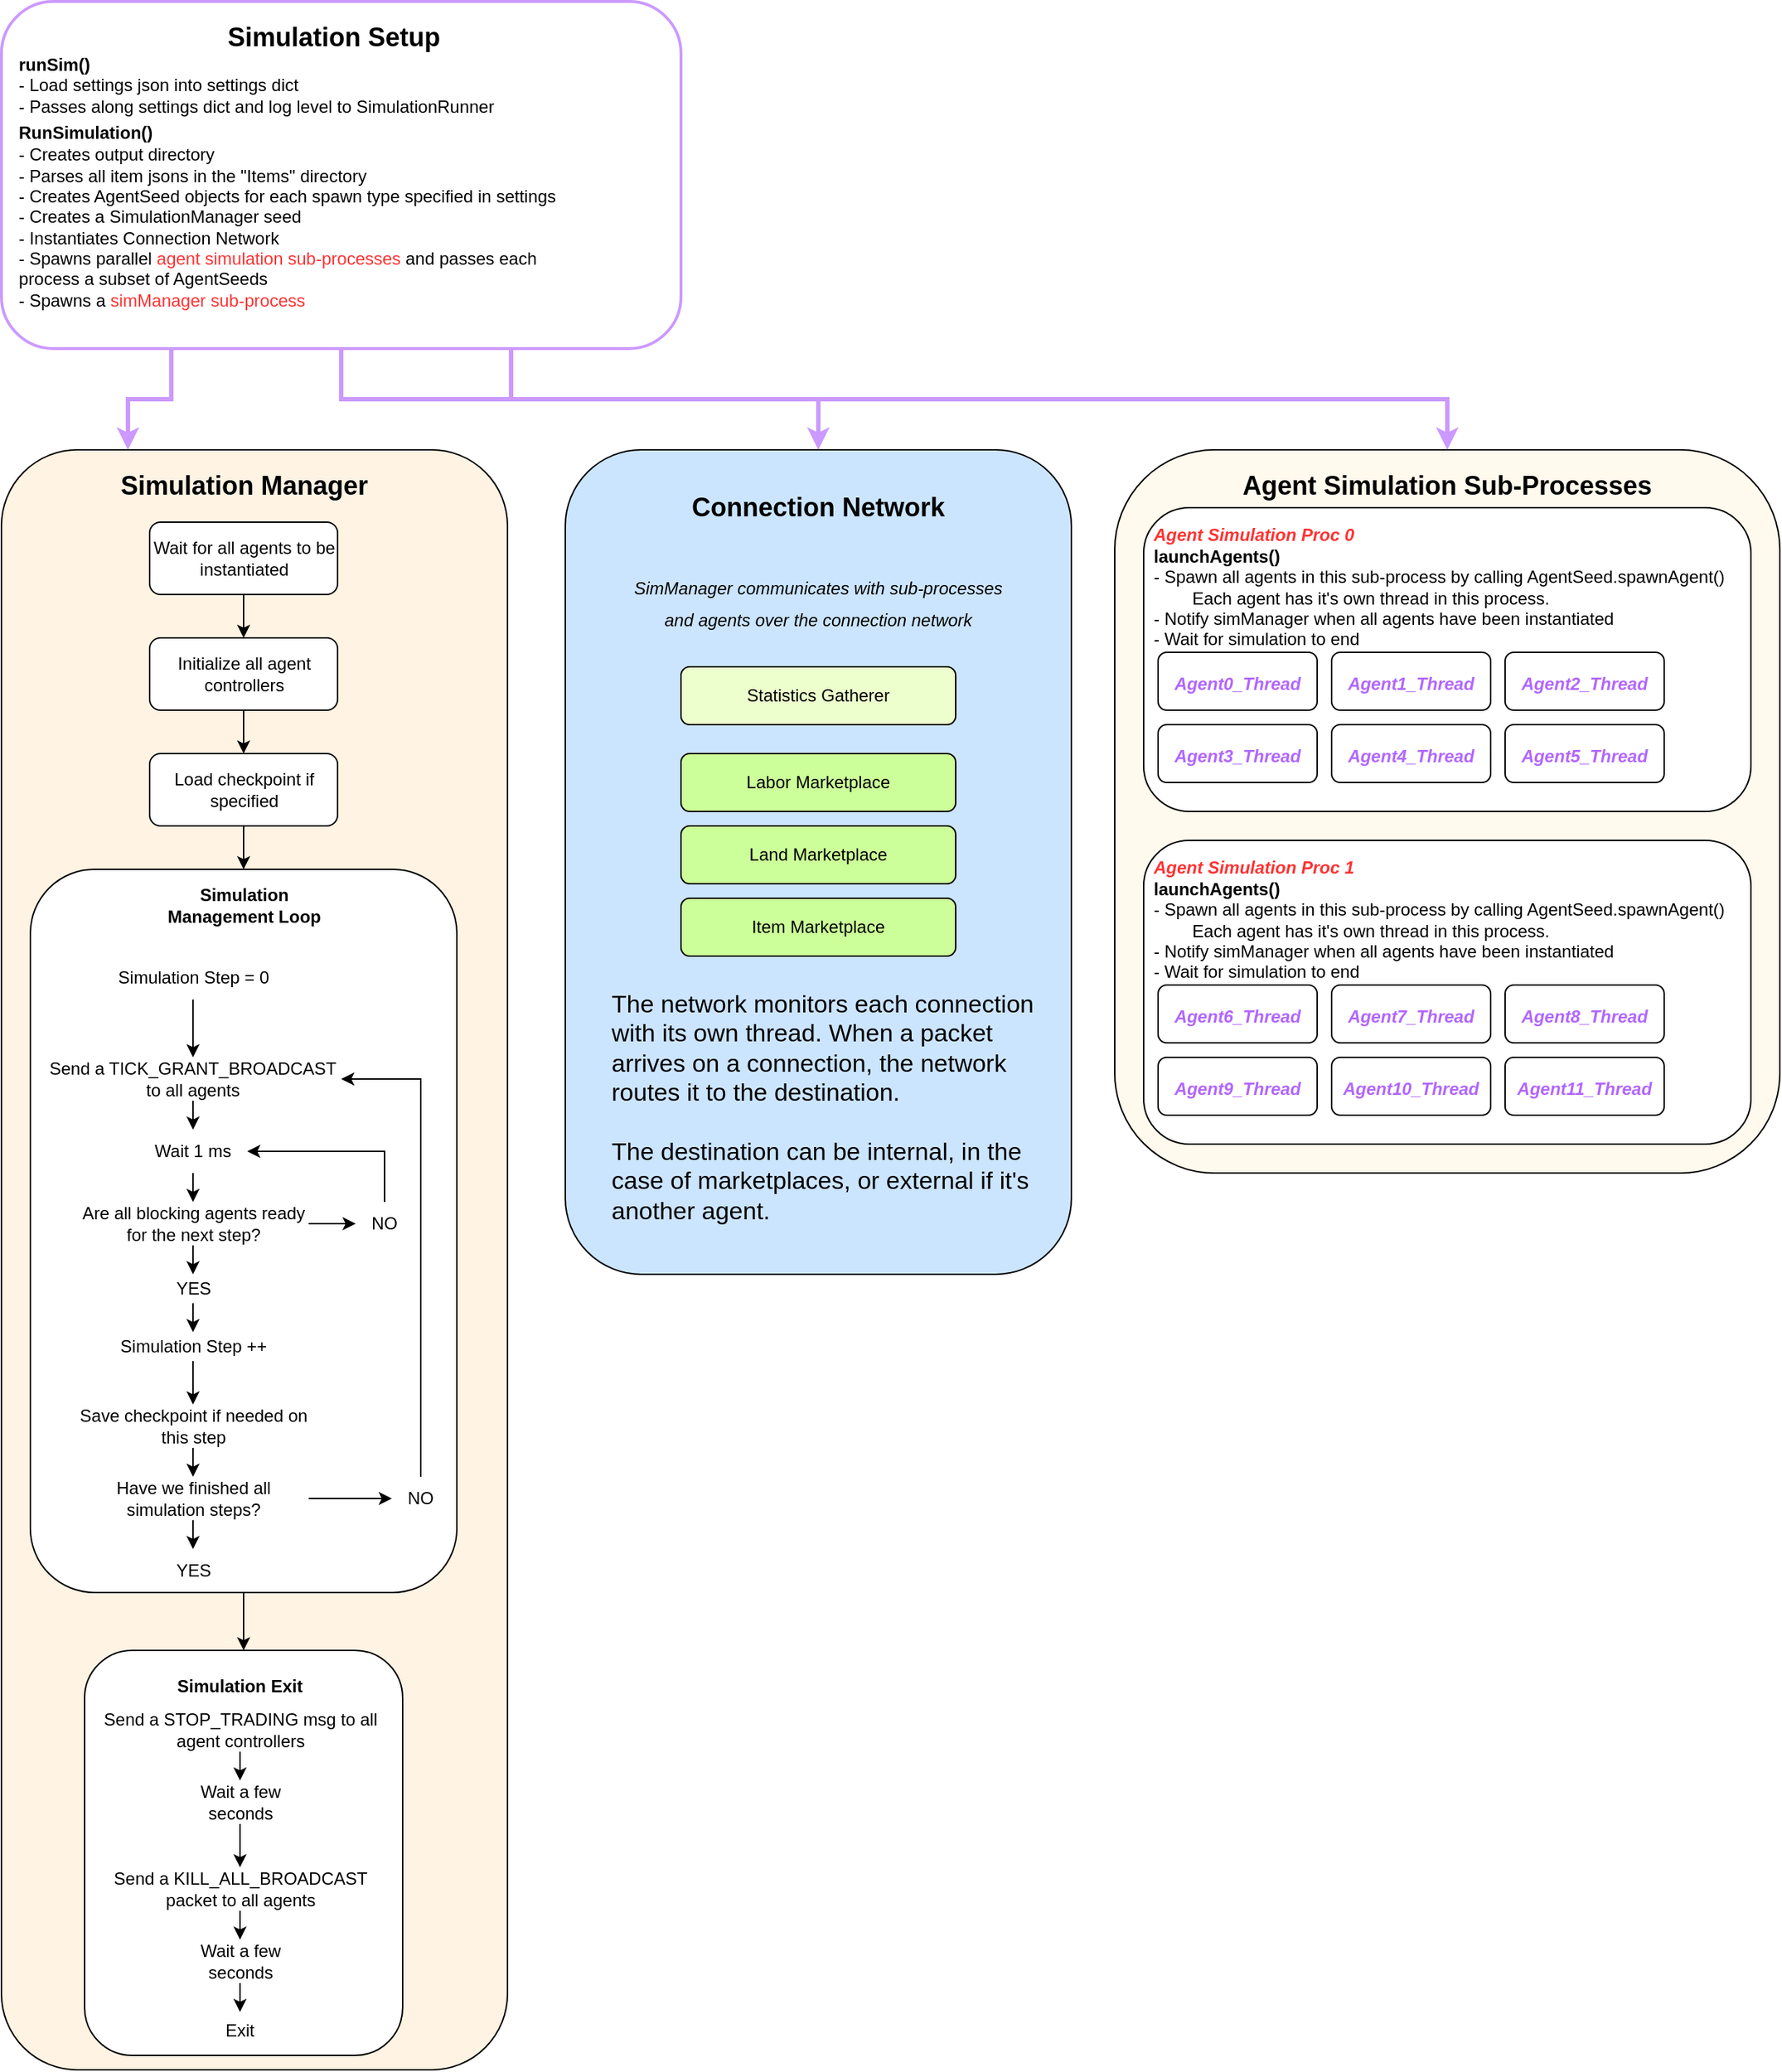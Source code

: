 <mxfile version="20.8.20" type="device"><diagram name="Page-1" id="gXYKrMzW_IZbEaMme_rN"><mxGraphModel dx="1728" dy="963" grid="1" gridSize="10" guides="1" tooltips="1" connect="1" arrows="1" fold="1" page="1" pageScale="1" pageWidth="850" pageHeight="1100" math="0" shadow="0"><root><mxCell id="0"/><mxCell id="1" parent="0"/><mxCell id="jKlYP4uXhTZhkY4hpAPF-93" value="" style="rounded=1;whiteSpace=wrap;html=1;fontSize=12;fontColor=#000000;fillColor=#FFF3E3;" vertex="1" parent="1"><mxGeometry x="20" y="370" width="350" height="1120" as="geometry"/></mxCell><mxCell id="jKlYP4uXhTZhkY4hpAPF-28" value="" style="rounded=1;whiteSpace=wrap;html=1;fontSize=12;fontColor=#B266FF;fillColor=#FFFAED;" vertex="1" parent="1"><mxGeometry x="790" y="370" width="460" height="500" as="geometry"/></mxCell><mxCell id="jKlYP4uXhTZhkY4hpAPF-18" value="" style="group" vertex="1" connectable="0" parent="1"><mxGeometry x="810" y="420" width="420" height="200" as="geometry"/></mxCell><mxCell id="jKlYP4uXhTZhkY4hpAPF-9" value="" style="rounded=1;whiteSpace=wrap;html=1;fontSize=18;" vertex="1" parent="jKlYP4uXhTZhkY4hpAPF-18"><mxGeometry y="-10" width="420" height="210" as="geometry"/></mxCell><mxCell id="jKlYP4uXhTZhkY4hpAPF-8" value="&lt;font style=&quot;&quot;&gt;&lt;b&gt;&lt;i&gt;&lt;font color=&quot;#ff3333&quot;&gt;Agent Simulation Proc 0&lt;/font&gt;&lt;/i&gt;&lt;br&gt;launchAgents()&lt;/b&gt;&lt;/font&gt;&lt;br&gt;- Spawn all agents in this sub-process by calling AgentSeed.spawnAgent()&lt;br&gt;&lt;span style=&quot;white-space: pre;&quot;&gt;&#9;&lt;/span&gt;Each agent has it's own thread in this process.&lt;br&gt;- Notify simManager when all agents have been instantiated&lt;br&gt;- Wait for simulation to end" style="text;html=1;strokeColor=none;fillColor=none;align=left;verticalAlign=middle;whiteSpace=wrap;rounded=0;" vertex="1" parent="jKlYP4uXhTZhkY4hpAPF-18"><mxGeometry x="5" width="410" height="90" as="geometry"/></mxCell><mxCell id="jKlYP4uXhTZhkY4hpAPF-12" value="&lt;i&gt;&lt;font color=&quot;#b266ff&quot; style=&quot;font-size: 12px;&quot;&gt;&lt;b&gt;Agent0_Thread&lt;/b&gt;&lt;/font&gt;&lt;/i&gt;" style="rounded=1;whiteSpace=wrap;html=1;fontSize=18;fontColor=#FF3333;" vertex="1" parent="jKlYP4uXhTZhkY4hpAPF-18"><mxGeometry x="10" y="90" width="110" height="40" as="geometry"/></mxCell><mxCell id="jKlYP4uXhTZhkY4hpAPF-13" value="&lt;i&gt;&lt;font color=&quot;#b266ff&quot; style=&quot;font-size: 12px;&quot;&gt;&lt;b&gt;Agent1_Thread&lt;/b&gt;&lt;/font&gt;&lt;/i&gt;" style="rounded=1;whiteSpace=wrap;html=1;fontSize=18;fontColor=#FF3333;" vertex="1" parent="jKlYP4uXhTZhkY4hpAPF-18"><mxGeometry x="130" y="90" width="110" height="40" as="geometry"/></mxCell><mxCell id="jKlYP4uXhTZhkY4hpAPF-14" value="&lt;i&gt;&lt;font color=&quot;#b266ff&quot; style=&quot;font-size: 12px;&quot;&gt;&lt;b&gt;Agent2_Thread&lt;/b&gt;&lt;/font&gt;&lt;/i&gt;" style="rounded=1;whiteSpace=wrap;html=1;fontSize=18;fontColor=#FF3333;" vertex="1" parent="jKlYP4uXhTZhkY4hpAPF-18"><mxGeometry x="250" y="90" width="110" height="40" as="geometry"/></mxCell><mxCell id="jKlYP4uXhTZhkY4hpAPF-15" value="&lt;i&gt;&lt;font color=&quot;#b266ff&quot; style=&quot;font-size: 12px;&quot;&gt;&lt;b&gt;Agent3_Thread&lt;/b&gt;&lt;/font&gt;&lt;/i&gt;" style="rounded=1;whiteSpace=wrap;html=1;fontSize=18;fontColor=#FF3333;" vertex="1" parent="jKlYP4uXhTZhkY4hpAPF-18"><mxGeometry x="10" y="140" width="110" height="40" as="geometry"/></mxCell><mxCell id="jKlYP4uXhTZhkY4hpAPF-16" value="&lt;i&gt;&lt;font color=&quot;#b266ff&quot; style=&quot;font-size: 12px;&quot;&gt;&lt;b&gt;Agent4_Thread&lt;/b&gt;&lt;/font&gt;&lt;/i&gt;" style="rounded=1;whiteSpace=wrap;html=1;fontSize=18;fontColor=#FF3333;" vertex="1" parent="jKlYP4uXhTZhkY4hpAPF-18"><mxGeometry x="130" y="140" width="110" height="40" as="geometry"/></mxCell><mxCell id="jKlYP4uXhTZhkY4hpAPF-17" value="&lt;i&gt;&lt;font color=&quot;#b266ff&quot; style=&quot;font-size: 12px;&quot;&gt;&lt;b&gt;Agent5_Thread&lt;/b&gt;&lt;/font&gt;&lt;/i&gt;" style="rounded=1;whiteSpace=wrap;html=1;fontSize=18;fontColor=#FF3333;" vertex="1" parent="jKlYP4uXhTZhkY4hpAPF-18"><mxGeometry x="250" y="140" width="110" height="40" as="geometry"/></mxCell><mxCell id="jKlYP4uXhTZhkY4hpAPF-19" value="" style="group" vertex="1" connectable="0" parent="1"><mxGeometry x="810" y="650" width="420" height="200" as="geometry"/></mxCell><mxCell id="jKlYP4uXhTZhkY4hpAPF-20" value="" style="rounded=1;whiteSpace=wrap;html=1;fontSize=18;" vertex="1" parent="jKlYP4uXhTZhkY4hpAPF-19"><mxGeometry y="-10" width="420" height="210" as="geometry"/></mxCell><mxCell id="jKlYP4uXhTZhkY4hpAPF-21" value="&lt;font style=&quot;&quot;&gt;&lt;b&gt;&lt;i&gt;&lt;font color=&quot;#ff3333&quot;&gt;Agent Simulation Proc 1&lt;/font&gt;&lt;/i&gt;&lt;br&gt;launchAgents()&lt;/b&gt;&lt;/font&gt;&lt;br&gt;- Spawn all agents in this sub-process by calling AgentSeed.spawnAgent()&lt;br&gt;&lt;span style=&quot;white-space: pre;&quot;&gt;&#9;&lt;/span&gt;Each agent has it's own thread in this process.&lt;br&gt;- Notify simManager when all agents have been instantiated&lt;br&gt;- Wait for simulation to end" style="text;html=1;strokeColor=none;fillColor=none;align=left;verticalAlign=middle;whiteSpace=wrap;rounded=0;" vertex="1" parent="jKlYP4uXhTZhkY4hpAPF-19"><mxGeometry x="5" width="410" height="90" as="geometry"/></mxCell><mxCell id="jKlYP4uXhTZhkY4hpAPF-22" value="&lt;i&gt;&lt;font color=&quot;#b266ff&quot; style=&quot;font-size: 12px;&quot;&gt;&lt;b&gt;Agent6_Thread&lt;/b&gt;&lt;/font&gt;&lt;/i&gt;" style="rounded=1;whiteSpace=wrap;html=1;fontSize=18;fontColor=#FF3333;" vertex="1" parent="jKlYP4uXhTZhkY4hpAPF-19"><mxGeometry x="10" y="90" width="110" height="40" as="geometry"/></mxCell><mxCell id="jKlYP4uXhTZhkY4hpAPF-23" value="&lt;i&gt;&lt;font color=&quot;#b266ff&quot; style=&quot;font-size: 12px;&quot;&gt;&lt;b&gt;Agent7_Thread&lt;/b&gt;&lt;/font&gt;&lt;/i&gt;" style="rounded=1;whiteSpace=wrap;html=1;fontSize=18;fontColor=#FF3333;" vertex="1" parent="jKlYP4uXhTZhkY4hpAPF-19"><mxGeometry x="130" y="90" width="110" height="40" as="geometry"/></mxCell><mxCell id="jKlYP4uXhTZhkY4hpAPF-24" value="&lt;i&gt;&lt;font color=&quot;#b266ff&quot; style=&quot;font-size: 12px;&quot;&gt;&lt;b&gt;Agent8_Thread&lt;/b&gt;&lt;/font&gt;&lt;/i&gt;" style="rounded=1;whiteSpace=wrap;html=1;fontSize=18;fontColor=#FF3333;" vertex="1" parent="jKlYP4uXhTZhkY4hpAPF-19"><mxGeometry x="250" y="90" width="110" height="40" as="geometry"/></mxCell><mxCell id="jKlYP4uXhTZhkY4hpAPF-25" value="&lt;i&gt;&lt;font color=&quot;#b266ff&quot; style=&quot;font-size: 12px;&quot;&gt;&lt;b&gt;Agent9_Thread&lt;/b&gt;&lt;/font&gt;&lt;/i&gt;" style="rounded=1;whiteSpace=wrap;html=1;fontSize=18;fontColor=#FF3333;" vertex="1" parent="jKlYP4uXhTZhkY4hpAPF-19"><mxGeometry x="10" y="140" width="110" height="40" as="geometry"/></mxCell><mxCell id="jKlYP4uXhTZhkY4hpAPF-26" value="&lt;i&gt;&lt;font color=&quot;#b266ff&quot; style=&quot;font-size: 12px;&quot;&gt;&lt;b&gt;Agent10_Thread&lt;/b&gt;&lt;/font&gt;&lt;/i&gt;" style="rounded=1;whiteSpace=wrap;html=1;fontSize=18;fontColor=#FF3333;" vertex="1" parent="jKlYP4uXhTZhkY4hpAPF-19"><mxGeometry x="130" y="140" width="110" height="40" as="geometry"/></mxCell><mxCell id="jKlYP4uXhTZhkY4hpAPF-27" value="&lt;i&gt;&lt;font color=&quot;#b266ff&quot; style=&quot;font-size: 12px;&quot;&gt;&lt;b&gt;Agent11_Thread&lt;/b&gt;&lt;/font&gt;&lt;/i&gt;" style="rounded=1;whiteSpace=wrap;html=1;fontSize=18;fontColor=#FF3333;" vertex="1" parent="jKlYP4uXhTZhkY4hpAPF-19"><mxGeometry x="250" y="140" width="110" height="40" as="geometry"/></mxCell><mxCell id="jKlYP4uXhTZhkY4hpAPF-29" value="&lt;div style=&quot;text-align: left;&quot;&gt;&lt;span style=&quot;background-color: initial;&quot;&gt;&lt;b&gt;Agent Simulation Sub-Processes&lt;/b&gt;&lt;/span&gt;&lt;/div&gt;" style="text;html=1;strokeColor=none;fillColor=none;align=center;verticalAlign=middle;whiteSpace=wrap;rounded=0;fontSize=18;" vertex="1" parent="1"><mxGeometry x="870" y="380" width="300" height="30" as="geometry"/></mxCell><mxCell id="jKlYP4uXhTZhkY4hpAPF-30" value="&lt;div style=&quot;text-align: left;&quot;&gt;&lt;span style=&quot;background-color: initial;&quot;&gt;&lt;b&gt;Simulation Manager&lt;/b&gt;&lt;/span&gt;&lt;/div&gt;" style="text;html=1;strokeColor=none;fillColor=none;align=center;verticalAlign=middle;whiteSpace=wrap;rounded=0;fontSize=18;" vertex="1" parent="1"><mxGeometry x="37.5" y="380" width="300" height="30" as="geometry"/></mxCell><mxCell id="jKlYP4uXhTZhkY4hpAPF-87" style="edgeStyle=orthogonalEdgeStyle;rounded=0;orthogonalLoop=1;jettySize=auto;html=1;exitX=0.5;exitY=1;exitDx=0;exitDy=0;entryX=0.5;entryY=0;entryDx=0;entryDy=0;fontSize=12;fontColor=#000000;" edge="1" parent="1" source="jKlYP4uXhTZhkY4hpAPF-40" target="jKlYP4uXhTZhkY4hpAPF-41"><mxGeometry relative="1" as="geometry"/></mxCell><mxCell id="jKlYP4uXhTZhkY4hpAPF-40" value="&lt;font color=&quot;#000000&quot;&gt;Wait for all agents to be instantiated&lt;/font&gt;" style="rounded=1;whiteSpace=wrap;html=1;fontSize=12;fontColor=#FF3333;" vertex="1" parent="1"><mxGeometry x="122.5" y="420" width="130" height="50" as="geometry"/></mxCell><mxCell id="jKlYP4uXhTZhkY4hpAPF-88" style="edgeStyle=orthogonalEdgeStyle;rounded=0;orthogonalLoop=1;jettySize=auto;html=1;exitX=0.5;exitY=1;exitDx=0;exitDy=0;entryX=0.5;entryY=0;entryDx=0;entryDy=0;fontSize=12;fontColor=#000000;" edge="1" parent="1" source="jKlYP4uXhTZhkY4hpAPF-41" target="jKlYP4uXhTZhkY4hpAPF-42"><mxGeometry relative="1" as="geometry"/></mxCell><mxCell id="jKlYP4uXhTZhkY4hpAPF-41" value="&lt;font color=&quot;#000000&quot;&gt;Initialize all agent controllers&lt;/font&gt;" style="rounded=1;whiteSpace=wrap;html=1;fontSize=12;fontColor=#FF3333;" vertex="1" parent="1"><mxGeometry x="122.5" y="500" width="130" height="50" as="geometry"/></mxCell><mxCell id="jKlYP4uXhTZhkY4hpAPF-89" style="edgeStyle=orthogonalEdgeStyle;rounded=0;orthogonalLoop=1;jettySize=auto;html=1;exitX=0.5;exitY=1;exitDx=0;exitDy=0;entryX=0.5;entryY=0;entryDx=0;entryDy=0;fontSize=12;fontColor=#000000;" edge="1" parent="1" source="jKlYP4uXhTZhkY4hpAPF-42" target="jKlYP4uXhTZhkY4hpAPF-72"><mxGeometry relative="1" as="geometry"/></mxCell><mxCell id="jKlYP4uXhTZhkY4hpAPF-42" value="&lt;font color=&quot;#000000&quot;&gt;Load checkpoint if specified&lt;/font&gt;" style="rounded=1;whiteSpace=wrap;html=1;fontSize=12;fontColor=#FF3333;" vertex="1" parent="1"><mxGeometry x="122.5" y="580" width="130" height="50" as="geometry"/></mxCell><mxCell id="jKlYP4uXhTZhkY4hpAPF-74" value="" style="group" vertex="1" connectable="0" parent="1"><mxGeometry x="40" y="660" width="295" height="500" as="geometry"/></mxCell><mxCell id="jKlYP4uXhTZhkY4hpAPF-72" value="" style="rounded=1;whiteSpace=wrap;html=1;fontSize=12;fontColor=#000000;" vertex="1" parent="jKlYP4uXhTZhkY4hpAPF-74"><mxGeometry width="295" height="500" as="geometry"/></mxCell><mxCell id="jKlYP4uXhTZhkY4hpAPF-44" value="Simulation Step = 0" style="text;html=1;strokeColor=none;fillColor=none;align=center;verticalAlign=middle;whiteSpace=wrap;rounded=0;fontSize=12;fontColor=#000000;" vertex="1" parent="jKlYP4uXhTZhkY4hpAPF-74"><mxGeometry x="52.5" y="60" width="120" height="30" as="geometry"/></mxCell><mxCell id="jKlYP4uXhTZhkY4hpAPF-46" value="Send a TICK_GRANT_BROADCAST to all agents" style="text;html=1;strokeColor=none;fillColor=none;align=center;verticalAlign=middle;whiteSpace=wrap;rounded=0;fontSize=12;fontColor=#000000;" vertex="1" parent="jKlYP4uXhTZhkY4hpAPF-74"><mxGeometry x="10" y="130" width="205" height="30" as="geometry"/></mxCell><mxCell id="jKlYP4uXhTZhkY4hpAPF-56" style="edgeStyle=orthogonalEdgeStyle;rounded=0;orthogonalLoop=1;jettySize=auto;html=1;exitX=0.5;exitY=1;exitDx=0;exitDy=0;entryX=0.5;entryY=0;entryDx=0;entryDy=0;fontSize=12;fontColor=#000000;" edge="1" parent="jKlYP4uXhTZhkY4hpAPF-74" source="jKlYP4uXhTZhkY4hpAPF-44" target="jKlYP4uXhTZhkY4hpAPF-46"><mxGeometry relative="1" as="geometry"/></mxCell><mxCell id="jKlYP4uXhTZhkY4hpAPF-47" value="Wait 1 ms" style="text;html=1;strokeColor=none;fillColor=none;align=center;verticalAlign=middle;whiteSpace=wrap;rounded=0;fontSize=12;fontColor=#000000;" vertex="1" parent="jKlYP4uXhTZhkY4hpAPF-74"><mxGeometry x="75" y="180" width="75" height="30" as="geometry"/></mxCell><mxCell id="jKlYP4uXhTZhkY4hpAPF-57" style="edgeStyle=orthogonalEdgeStyle;rounded=0;orthogonalLoop=1;jettySize=auto;html=1;exitX=0.5;exitY=1;exitDx=0;exitDy=0;entryX=0.5;entryY=0;entryDx=0;entryDy=0;fontSize=12;fontColor=#000000;" edge="1" parent="jKlYP4uXhTZhkY4hpAPF-74" source="jKlYP4uXhTZhkY4hpAPF-46" target="jKlYP4uXhTZhkY4hpAPF-47"><mxGeometry relative="1" as="geometry"/></mxCell><mxCell id="jKlYP4uXhTZhkY4hpAPF-48" value="Are all blocking agents ready for the next step?" style="text;html=1;strokeColor=none;fillColor=none;align=center;verticalAlign=middle;whiteSpace=wrap;rounded=0;fontSize=12;fontColor=#000000;" vertex="1" parent="jKlYP4uXhTZhkY4hpAPF-74"><mxGeometry x="32.5" y="230" width="160" height="30" as="geometry"/></mxCell><mxCell id="jKlYP4uXhTZhkY4hpAPF-58" style="edgeStyle=orthogonalEdgeStyle;rounded=0;orthogonalLoop=1;jettySize=auto;html=1;exitX=0.5;exitY=1;exitDx=0;exitDy=0;entryX=0.5;entryY=0;entryDx=0;entryDy=0;fontSize=12;fontColor=#000000;" edge="1" parent="jKlYP4uXhTZhkY4hpAPF-74" source="jKlYP4uXhTZhkY4hpAPF-47" target="jKlYP4uXhTZhkY4hpAPF-48"><mxGeometry relative="1" as="geometry"/></mxCell><mxCell id="jKlYP4uXhTZhkY4hpAPF-60" style="edgeStyle=orthogonalEdgeStyle;rounded=0;orthogonalLoop=1;jettySize=auto;html=1;exitX=0.5;exitY=0;exitDx=0;exitDy=0;entryX=1;entryY=0.5;entryDx=0;entryDy=0;fontSize=12;fontColor=#000000;" edge="1" parent="jKlYP4uXhTZhkY4hpAPF-74" source="jKlYP4uXhTZhkY4hpAPF-49" target="jKlYP4uXhTZhkY4hpAPF-47"><mxGeometry relative="1" as="geometry"/></mxCell><mxCell id="jKlYP4uXhTZhkY4hpAPF-49" value="NO" style="text;html=1;strokeColor=none;fillColor=none;align=center;verticalAlign=middle;whiteSpace=wrap;rounded=0;fontSize=12;fontColor=#000000;" vertex="1" parent="jKlYP4uXhTZhkY4hpAPF-74"><mxGeometry x="225" y="230" width="40" height="30" as="geometry"/></mxCell><mxCell id="jKlYP4uXhTZhkY4hpAPF-59" style="edgeStyle=orthogonalEdgeStyle;rounded=0;orthogonalLoop=1;jettySize=auto;html=1;exitX=1;exitY=0.5;exitDx=0;exitDy=0;entryX=0;entryY=0.5;entryDx=0;entryDy=0;fontSize=12;fontColor=#000000;" edge="1" parent="jKlYP4uXhTZhkY4hpAPF-74" source="jKlYP4uXhTZhkY4hpAPF-48" target="jKlYP4uXhTZhkY4hpAPF-49"><mxGeometry relative="1" as="geometry"/></mxCell><mxCell id="jKlYP4uXhTZhkY4hpAPF-50" value="YES" style="text;html=1;strokeColor=none;fillColor=none;align=center;verticalAlign=middle;whiteSpace=wrap;rounded=0;fontSize=12;fontColor=#000000;" vertex="1" parent="jKlYP4uXhTZhkY4hpAPF-74"><mxGeometry x="92.5" y="280" width="40" height="20" as="geometry"/></mxCell><mxCell id="jKlYP4uXhTZhkY4hpAPF-61" style="edgeStyle=orthogonalEdgeStyle;rounded=0;orthogonalLoop=1;jettySize=auto;html=1;exitX=0.5;exitY=1;exitDx=0;exitDy=0;entryX=0.5;entryY=0;entryDx=0;entryDy=0;fontSize=12;fontColor=#000000;" edge="1" parent="jKlYP4uXhTZhkY4hpAPF-74" source="jKlYP4uXhTZhkY4hpAPF-48" target="jKlYP4uXhTZhkY4hpAPF-50"><mxGeometry relative="1" as="geometry"/></mxCell><mxCell id="jKlYP4uXhTZhkY4hpAPF-51" value="Simulation Step ++" style="text;html=1;strokeColor=none;fillColor=none;align=center;verticalAlign=middle;whiteSpace=wrap;rounded=0;fontSize=12;fontColor=#000000;" vertex="1" parent="jKlYP4uXhTZhkY4hpAPF-74"><mxGeometry x="52.5" y="320" width="120" height="20" as="geometry"/></mxCell><mxCell id="jKlYP4uXhTZhkY4hpAPF-62" style="edgeStyle=orthogonalEdgeStyle;rounded=0;orthogonalLoop=1;jettySize=auto;html=1;exitX=0.5;exitY=1;exitDx=0;exitDy=0;entryX=0.5;entryY=0;entryDx=0;entryDy=0;fontSize=12;fontColor=#000000;" edge="1" parent="jKlYP4uXhTZhkY4hpAPF-74" source="jKlYP4uXhTZhkY4hpAPF-50" target="jKlYP4uXhTZhkY4hpAPF-51"><mxGeometry relative="1" as="geometry"/></mxCell><mxCell id="jKlYP4uXhTZhkY4hpAPF-52" value="Save checkpoint if needed on this step" style="text;html=1;strokeColor=none;fillColor=none;align=center;verticalAlign=middle;whiteSpace=wrap;rounded=0;fontSize=12;fontColor=#000000;" vertex="1" parent="jKlYP4uXhTZhkY4hpAPF-74"><mxGeometry x="32.5" y="370" width="160" height="30" as="geometry"/></mxCell><mxCell id="jKlYP4uXhTZhkY4hpAPF-63" style="edgeStyle=orthogonalEdgeStyle;rounded=0;orthogonalLoop=1;jettySize=auto;html=1;exitX=0.5;exitY=1;exitDx=0;exitDy=0;entryX=0.5;entryY=0;entryDx=0;entryDy=0;fontSize=12;fontColor=#000000;" edge="1" parent="jKlYP4uXhTZhkY4hpAPF-74" source="jKlYP4uXhTZhkY4hpAPF-51" target="jKlYP4uXhTZhkY4hpAPF-52"><mxGeometry relative="1" as="geometry"/></mxCell><mxCell id="jKlYP4uXhTZhkY4hpAPF-53" value="Have we finished all simulation steps?" style="text;html=1;strokeColor=none;fillColor=none;align=center;verticalAlign=middle;whiteSpace=wrap;rounded=0;fontSize=12;fontColor=#000000;" vertex="1" parent="jKlYP4uXhTZhkY4hpAPF-74"><mxGeometry x="32.5" y="420" width="160" height="30" as="geometry"/></mxCell><mxCell id="jKlYP4uXhTZhkY4hpAPF-64" style="edgeStyle=orthogonalEdgeStyle;rounded=0;orthogonalLoop=1;jettySize=auto;html=1;exitX=0.5;exitY=1;exitDx=0;exitDy=0;entryX=0.5;entryY=0;entryDx=0;entryDy=0;fontSize=12;fontColor=#000000;" edge="1" parent="jKlYP4uXhTZhkY4hpAPF-74" source="jKlYP4uXhTZhkY4hpAPF-52" target="jKlYP4uXhTZhkY4hpAPF-53"><mxGeometry relative="1" as="geometry"/></mxCell><mxCell id="jKlYP4uXhTZhkY4hpAPF-66" style="edgeStyle=orthogonalEdgeStyle;rounded=0;orthogonalLoop=1;jettySize=auto;html=1;exitX=0.5;exitY=0;exitDx=0;exitDy=0;entryX=1;entryY=0.5;entryDx=0;entryDy=0;fontSize=12;fontColor=#000000;" edge="1" parent="jKlYP4uXhTZhkY4hpAPF-74" source="jKlYP4uXhTZhkY4hpAPF-54" target="jKlYP4uXhTZhkY4hpAPF-46"><mxGeometry relative="1" as="geometry"/></mxCell><mxCell id="jKlYP4uXhTZhkY4hpAPF-54" value="NO" style="text;html=1;strokeColor=none;fillColor=none;align=center;verticalAlign=middle;whiteSpace=wrap;rounded=0;fontSize=12;fontColor=#000000;" vertex="1" parent="jKlYP4uXhTZhkY4hpAPF-74"><mxGeometry x="250" y="420" width="40" height="30" as="geometry"/></mxCell><mxCell id="jKlYP4uXhTZhkY4hpAPF-65" style="edgeStyle=orthogonalEdgeStyle;rounded=0;orthogonalLoop=1;jettySize=auto;html=1;exitX=1;exitY=0.5;exitDx=0;exitDy=0;entryX=0;entryY=0.5;entryDx=0;entryDy=0;fontSize=12;fontColor=#000000;" edge="1" parent="jKlYP4uXhTZhkY4hpAPF-74" source="jKlYP4uXhTZhkY4hpAPF-53" target="jKlYP4uXhTZhkY4hpAPF-54"><mxGeometry relative="1" as="geometry"/></mxCell><mxCell id="jKlYP4uXhTZhkY4hpAPF-55" value="YES" style="text;html=1;strokeColor=none;fillColor=none;align=center;verticalAlign=middle;whiteSpace=wrap;rounded=0;fontSize=12;fontColor=#000000;" vertex="1" parent="jKlYP4uXhTZhkY4hpAPF-74"><mxGeometry x="92.5" y="470" width="40" height="30" as="geometry"/></mxCell><mxCell id="jKlYP4uXhTZhkY4hpAPF-67" style="edgeStyle=orthogonalEdgeStyle;rounded=0;orthogonalLoop=1;jettySize=auto;html=1;exitX=0.5;exitY=1;exitDx=0;exitDy=0;entryX=0.5;entryY=0;entryDx=0;entryDy=0;fontSize=12;fontColor=#000000;" edge="1" parent="jKlYP4uXhTZhkY4hpAPF-74" source="jKlYP4uXhTZhkY4hpAPF-53" target="jKlYP4uXhTZhkY4hpAPF-55"><mxGeometry relative="1" as="geometry"/></mxCell><mxCell id="jKlYP4uXhTZhkY4hpAPF-73" value="&lt;b&gt;Simulation Management Loop&lt;/b&gt;" style="text;html=1;strokeColor=none;fillColor=none;align=center;verticalAlign=middle;whiteSpace=wrap;rounded=0;fontSize=12;fontColor=#000000;" vertex="1" parent="jKlYP4uXhTZhkY4hpAPF-74"><mxGeometry x="87.5" y="10" width="120" height="30" as="geometry"/></mxCell><mxCell id="jKlYP4uXhTZhkY4hpAPF-83" value="" style="group" vertex="1" connectable="0" parent="1"><mxGeometry x="77.5" y="1200" width="220" height="280" as="geometry"/></mxCell><mxCell id="jKlYP4uXhTZhkY4hpAPF-81" value="" style="rounded=1;whiteSpace=wrap;html=1;fontSize=12;fontColor=#000000;" vertex="1" parent="jKlYP4uXhTZhkY4hpAPF-83"><mxGeometry width="220" height="280" as="geometry"/></mxCell><mxCell id="jKlYP4uXhTZhkY4hpAPF-68" value="Send a STOP_TRADING msg to all agent controllers" style="text;html=1;strokeColor=none;fillColor=none;align=center;verticalAlign=middle;whiteSpace=wrap;rounded=0;fontSize=12;fontColor=#000000;" vertex="1" parent="jKlYP4uXhTZhkY4hpAPF-83"><mxGeometry x="5" y="40" width="205" height="30" as="geometry"/></mxCell><mxCell id="jKlYP4uXhTZhkY4hpAPF-69" value="Wait a few seconds" style="text;html=1;strokeColor=none;fillColor=none;align=center;verticalAlign=middle;whiteSpace=wrap;rounded=0;fontSize=12;fontColor=#000000;" vertex="1" parent="jKlYP4uXhTZhkY4hpAPF-83"><mxGeometry x="70" y="90" width="75" height="30" as="geometry"/></mxCell><mxCell id="jKlYP4uXhTZhkY4hpAPF-75" style="edgeStyle=orthogonalEdgeStyle;rounded=0;orthogonalLoop=1;jettySize=auto;html=1;exitX=0.5;exitY=1;exitDx=0;exitDy=0;entryX=0.5;entryY=0;entryDx=0;entryDy=0;fontSize=12;fontColor=#000000;" edge="1" parent="jKlYP4uXhTZhkY4hpAPF-83" source="jKlYP4uXhTZhkY4hpAPF-68" target="jKlYP4uXhTZhkY4hpAPF-69"><mxGeometry relative="1" as="geometry"/></mxCell><mxCell id="jKlYP4uXhTZhkY4hpAPF-70" value="Send a&amp;nbsp;KILL_ALL_BROADCAST packet to all agents" style="text;html=1;strokeColor=none;fillColor=none;align=center;verticalAlign=middle;whiteSpace=wrap;rounded=0;fontSize=12;fontColor=#000000;" vertex="1" parent="jKlYP4uXhTZhkY4hpAPF-83"><mxGeometry x="5" y="150" width="205" height="30" as="geometry"/></mxCell><mxCell id="jKlYP4uXhTZhkY4hpAPF-76" style="edgeStyle=orthogonalEdgeStyle;rounded=0;orthogonalLoop=1;jettySize=auto;html=1;exitX=0.5;exitY=1;exitDx=0;exitDy=0;entryX=0.5;entryY=0;entryDx=0;entryDy=0;fontSize=12;fontColor=#000000;" edge="1" parent="jKlYP4uXhTZhkY4hpAPF-83" source="jKlYP4uXhTZhkY4hpAPF-69" target="jKlYP4uXhTZhkY4hpAPF-70"><mxGeometry relative="1" as="geometry"/></mxCell><mxCell id="jKlYP4uXhTZhkY4hpAPF-71" value="Exit" style="text;html=1;strokeColor=none;fillColor=none;align=center;verticalAlign=middle;whiteSpace=wrap;rounded=0;fontSize=12;fontColor=#000000;" vertex="1" parent="jKlYP4uXhTZhkY4hpAPF-83"><mxGeometry x="67.5" y="250" width="80" height="25" as="geometry"/></mxCell><mxCell id="jKlYP4uXhTZhkY4hpAPF-79" style="edgeStyle=orthogonalEdgeStyle;rounded=0;orthogonalLoop=1;jettySize=auto;html=1;exitX=0.5;exitY=1;exitDx=0;exitDy=0;entryX=0.5;entryY=0;entryDx=0;entryDy=0;fontSize=12;fontColor=#000000;" edge="1" parent="jKlYP4uXhTZhkY4hpAPF-83" source="jKlYP4uXhTZhkY4hpAPF-77" target="jKlYP4uXhTZhkY4hpAPF-71"><mxGeometry relative="1" as="geometry"/></mxCell><mxCell id="jKlYP4uXhTZhkY4hpAPF-77" value="Wait a few seconds" style="text;html=1;strokeColor=none;fillColor=none;align=center;verticalAlign=middle;whiteSpace=wrap;rounded=0;fontSize=12;fontColor=#000000;" vertex="1" parent="jKlYP4uXhTZhkY4hpAPF-83"><mxGeometry x="70" y="200" width="75" height="30" as="geometry"/></mxCell><mxCell id="jKlYP4uXhTZhkY4hpAPF-78" style="edgeStyle=orthogonalEdgeStyle;rounded=0;orthogonalLoop=1;jettySize=auto;html=1;exitX=0.5;exitY=1;exitDx=0;exitDy=0;entryX=0.5;entryY=0;entryDx=0;entryDy=0;fontSize=12;fontColor=#000000;" edge="1" parent="jKlYP4uXhTZhkY4hpAPF-83" source="jKlYP4uXhTZhkY4hpAPF-70" target="jKlYP4uXhTZhkY4hpAPF-77"><mxGeometry relative="1" as="geometry"/></mxCell><mxCell id="jKlYP4uXhTZhkY4hpAPF-80" value="&lt;b&gt;Simulation Exit&lt;br&gt;&lt;/b&gt;" style="text;html=1;strokeColor=none;fillColor=none;align=center;verticalAlign=middle;whiteSpace=wrap;rounded=0;fontSize=12;fontColor=#000000;" vertex="1" parent="jKlYP4uXhTZhkY4hpAPF-83"><mxGeometry x="47.5" y="10" width="120" height="30" as="geometry"/></mxCell><mxCell id="jKlYP4uXhTZhkY4hpAPF-91" style="edgeStyle=orthogonalEdgeStyle;rounded=0;orthogonalLoop=1;jettySize=auto;html=1;exitX=0.5;exitY=1;exitDx=0;exitDy=0;entryX=0.5;entryY=0;entryDx=0;entryDy=0;fontSize=12;fontColor=#000000;" edge="1" parent="1" source="jKlYP4uXhTZhkY4hpAPF-72" target="jKlYP4uXhTZhkY4hpAPF-81"><mxGeometry relative="1" as="geometry"/></mxCell><mxCell id="jKlYP4uXhTZhkY4hpAPF-95" value="" style="rounded=1;whiteSpace=wrap;html=1;fillColor=#CCE5FF;container=0;" vertex="1" parent="1"><mxGeometry x="410" y="370" width="350" height="570" as="geometry"/></mxCell><mxCell id="jKlYP4uXhTZhkY4hpAPF-96" value="Labor Marketplace" style="rounded=1;whiteSpace=wrap;html=1;fillColor=#CCFF99;container=0;" vertex="1" parent="1"><mxGeometry x="490" y="580" width="190" height="40" as="geometry"/></mxCell><mxCell id="jKlYP4uXhTZhkY4hpAPF-97" value="Land Marketplace" style="rounded=1;whiteSpace=wrap;html=1;fillColor=#CCFF99;container=0;" vertex="1" parent="1"><mxGeometry x="490" y="630" width="190" height="40" as="geometry"/></mxCell><mxCell id="jKlYP4uXhTZhkY4hpAPF-98" value="Item Marketplace" style="rounded=1;whiteSpace=wrap;html=1;fillColor=#CCFF99;container=0;" vertex="1" parent="1"><mxGeometry x="490" y="680" width="190" height="40" as="geometry"/></mxCell><mxCell id="jKlYP4uXhTZhkY4hpAPF-99" value="Statistics Gatherer" style="rounded=1;whiteSpace=wrap;html=1;fillColor=#ECFFCC;container=0;" vertex="1" parent="1"><mxGeometry x="490" y="520" width="190" height="40" as="geometry"/></mxCell><mxCell id="jKlYP4uXhTZhkY4hpAPF-101" value="&lt;b&gt;&lt;span style=&quot;color: rgb(0, 0, 0); font-family: Helvetica; font-style: normal; font-variant-ligatures: normal; font-variant-caps: normal; letter-spacing: normal; orphans: 2; text-align: center; text-indent: 0px; text-transform: none; widows: 2; word-spacing: 0px; -webkit-text-stroke-width: 0px; text-decoration-thickness: initial; text-decoration-style: initial; text-decoration-color: initial; float: none; display: inline !important;&quot;&gt;&lt;font style=&quot;font-size: 18px;&quot;&gt;Connection Network&lt;/font&gt;&lt;/span&gt;&lt;br&gt;&lt;/b&gt;" style="text;html=1;strokeColor=none;fillColor=none;align=center;verticalAlign=middle;whiteSpace=wrap;rounded=0;fontSize=12;fontColor=#000000;container=0;" vertex="1" parent="1"><mxGeometry x="495" y="390" width="180" height="40" as="geometry"/></mxCell><mxCell id="jKlYP4uXhTZhkY4hpAPF-103" value="&lt;font style=&quot;font-size: 12px;&quot;&gt;&lt;i&gt;SimManager communicates with sub-processes and agents over the connection network&lt;/i&gt;&lt;/font&gt;" style="text;html=1;strokeColor=none;fillColor=none;align=center;verticalAlign=middle;whiteSpace=wrap;rounded=0;fontSize=18;fontColor=#000000;" vertex="1" parent="1"><mxGeometry x="450" y="460" width="270" height="30" as="geometry"/></mxCell><mxCell id="jKlYP4uXhTZhkY4hpAPF-110" value="" style="group" vertex="1" connectable="0" parent="1"><mxGeometry x="20" y="60" width="470" height="240" as="geometry"/></mxCell><mxCell id="jKlYP4uXhTZhkY4hpAPF-7" value="" style="rounded=1;whiteSpace=wrap;html=1;fontSize=18;strokeColor=#CC99FF;strokeWidth=2;" vertex="1" parent="jKlYP4uXhTZhkY4hpAPF-110"><mxGeometry width="470" height="240" as="geometry"/></mxCell><mxCell id="jKlYP4uXhTZhkY4hpAPF-3" value="&lt;font style=&quot;&quot;&gt;&lt;font style=&quot;font-size: 12px;&quot;&gt;&lt;b style=&quot;border-color: var(--border-color);&quot;&gt;&lt;font style=&quot;border-color: var(--border-color);&quot;&gt;runSim()&lt;/font&gt;&lt;/b&gt;&lt;br style=&quot;border-color: var(--border-color);&quot;&gt;&lt;/font&gt;- Load settings json into settings dict&lt;br style=&quot;border-color: var(--border-color);&quot;&gt;- Passes along settings dict and log level to SimulationRunner&lt;b&gt;&lt;br&gt;&lt;font style=&quot;font-size: 12px;&quot;&gt;RunSimulation()&lt;/font&gt;&lt;/b&gt;&lt;/font&gt;&lt;font size=&quot;3&quot;&gt;&lt;br&gt;&lt;/font&gt;- Creates output directory&lt;br&gt;- Parses all item jsons in the &quot;Items&quot; directory&lt;br&gt;- Creates AgentSeed objects for each spawn type specified in settings&lt;br&gt;- Creates a SimulationManager seed&lt;br&gt;- Instantiates Connection Network&lt;br&gt;- Spawns parallel &lt;font color=&quot;#ff3333&quot;&gt;agent simulation&lt;/font&gt; &lt;font color=&quot;#ff3333&quot;&gt;sub-processes&lt;/font&gt; and passes each process a subset of AgentSeeds&lt;br&gt;- Spawns a &lt;font color=&quot;#ff3333&quot;&gt;simManager&lt;/font&gt; &lt;font color=&quot;#ff3333&quot;&gt;sub-process&lt;/font&gt;" style="text;html=1;strokeColor=none;fillColor=none;align=left;verticalAlign=middle;whiteSpace=wrap;rounded=0;" vertex="1" parent="jKlYP4uXhTZhkY4hpAPF-110"><mxGeometry x="10" y="30" width="390" height="190" as="geometry"/></mxCell><mxCell id="jKlYP4uXhTZhkY4hpAPF-6" value="&lt;b style=&quot;border-color: var(--border-color); font-size: 12px; text-align: left;&quot;&gt;&lt;font style=&quot;border-color: var(--border-color); font-size: 18px;&quot;&gt;Simulation Setup&lt;/font&gt;&lt;/b&gt;" style="text;html=1;strokeColor=none;fillColor=none;align=center;verticalAlign=middle;whiteSpace=wrap;rounded=0;fontSize=18;" vertex="1" parent="jKlYP4uXhTZhkY4hpAPF-110"><mxGeometry x="135" y="10" width="190" height="30" as="geometry"/></mxCell><mxCell id="jKlYP4uXhTZhkY4hpAPF-111" style="edgeStyle=orthogonalEdgeStyle;rounded=0;orthogonalLoop=1;jettySize=auto;html=1;exitX=0.25;exitY=1;exitDx=0;exitDy=0;entryX=0.25;entryY=0;entryDx=0;entryDy=0;fontSize=12;fontColor=#000000;strokeColor=#CC99FF;strokeWidth=3;" edge="1" parent="1" source="jKlYP4uXhTZhkY4hpAPF-7" target="jKlYP4uXhTZhkY4hpAPF-93"><mxGeometry relative="1" as="geometry"/></mxCell><mxCell id="jKlYP4uXhTZhkY4hpAPF-112" style="edgeStyle=orthogonalEdgeStyle;rounded=0;orthogonalLoop=1;jettySize=auto;html=1;exitX=0.5;exitY=1;exitDx=0;exitDy=0;entryX=0.5;entryY=0;entryDx=0;entryDy=0;fontSize=12;fontColor=#000000;strokeColor=#CC99FF;strokeWidth=3;" edge="1" parent="1" source="jKlYP4uXhTZhkY4hpAPF-7" target="jKlYP4uXhTZhkY4hpAPF-95"><mxGeometry relative="1" as="geometry"/></mxCell><mxCell id="jKlYP4uXhTZhkY4hpAPF-113" style="edgeStyle=orthogonalEdgeStyle;rounded=0;orthogonalLoop=1;jettySize=auto;html=1;exitX=0.75;exitY=1;exitDx=0;exitDy=0;entryX=0.5;entryY=0;entryDx=0;entryDy=0;fontSize=12;fontColor=#000000;strokeColor=#CC99FF;strokeWidth=3;" edge="1" parent="1" source="jKlYP4uXhTZhkY4hpAPF-7" target="jKlYP4uXhTZhkY4hpAPF-28"><mxGeometry relative="1" as="geometry"/></mxCell><mxCell id="jKlYP4uXhTZhkY4hpAPF-114" value="&lt;div style=&quot;font-size: 17px;&quot;&gt;&lt;span style=&quot;background-color: initial;&quot;&gt;&lt;font style=&quot;font-size: 17px;&quot;&gt;The network monitors each connection with its own thread. When a packet arrives on a connection, the network routes it to the destination.&lt;/font&gt;&lt;/span&gt;&lt;/div&gt;&lt;div style=&quot;font-size: 17px;&quot;&gt;&lt;span style=&quot;background-color: initial;&quot;&gt;&lt;font style=&quot;font-size: 17px;&quot;&gt;&lt;br&gt;&lt;/font&gt;&lt;/span&gt;&lt;/div&gt;&lt;div style=&quot;font-size: 17px;&quot;&gt;&lt;span style=&quot;background-color: initial;&quot;&gt;&lt;font style=&quot;font-size: 17px;&quot;&gt;The destination can be internal, in the case of marketplaces, or external if it's another agent.&lt;/font&gt;&lt;/span&gt;&lt;/div&gt;" style="text;html=1;strokeColor=none;fillColor=none;align=left;verticalAlign=middle;whiteSpace=wrap;rounded=0;fontSize=18;fontColor=#000000;" vertex="1" parent="1"><mxGeometry x="440" y="740" width="300" height="170" as="geometry"/></mxCell></root></mxGraphModel></diagram></mxfile>
